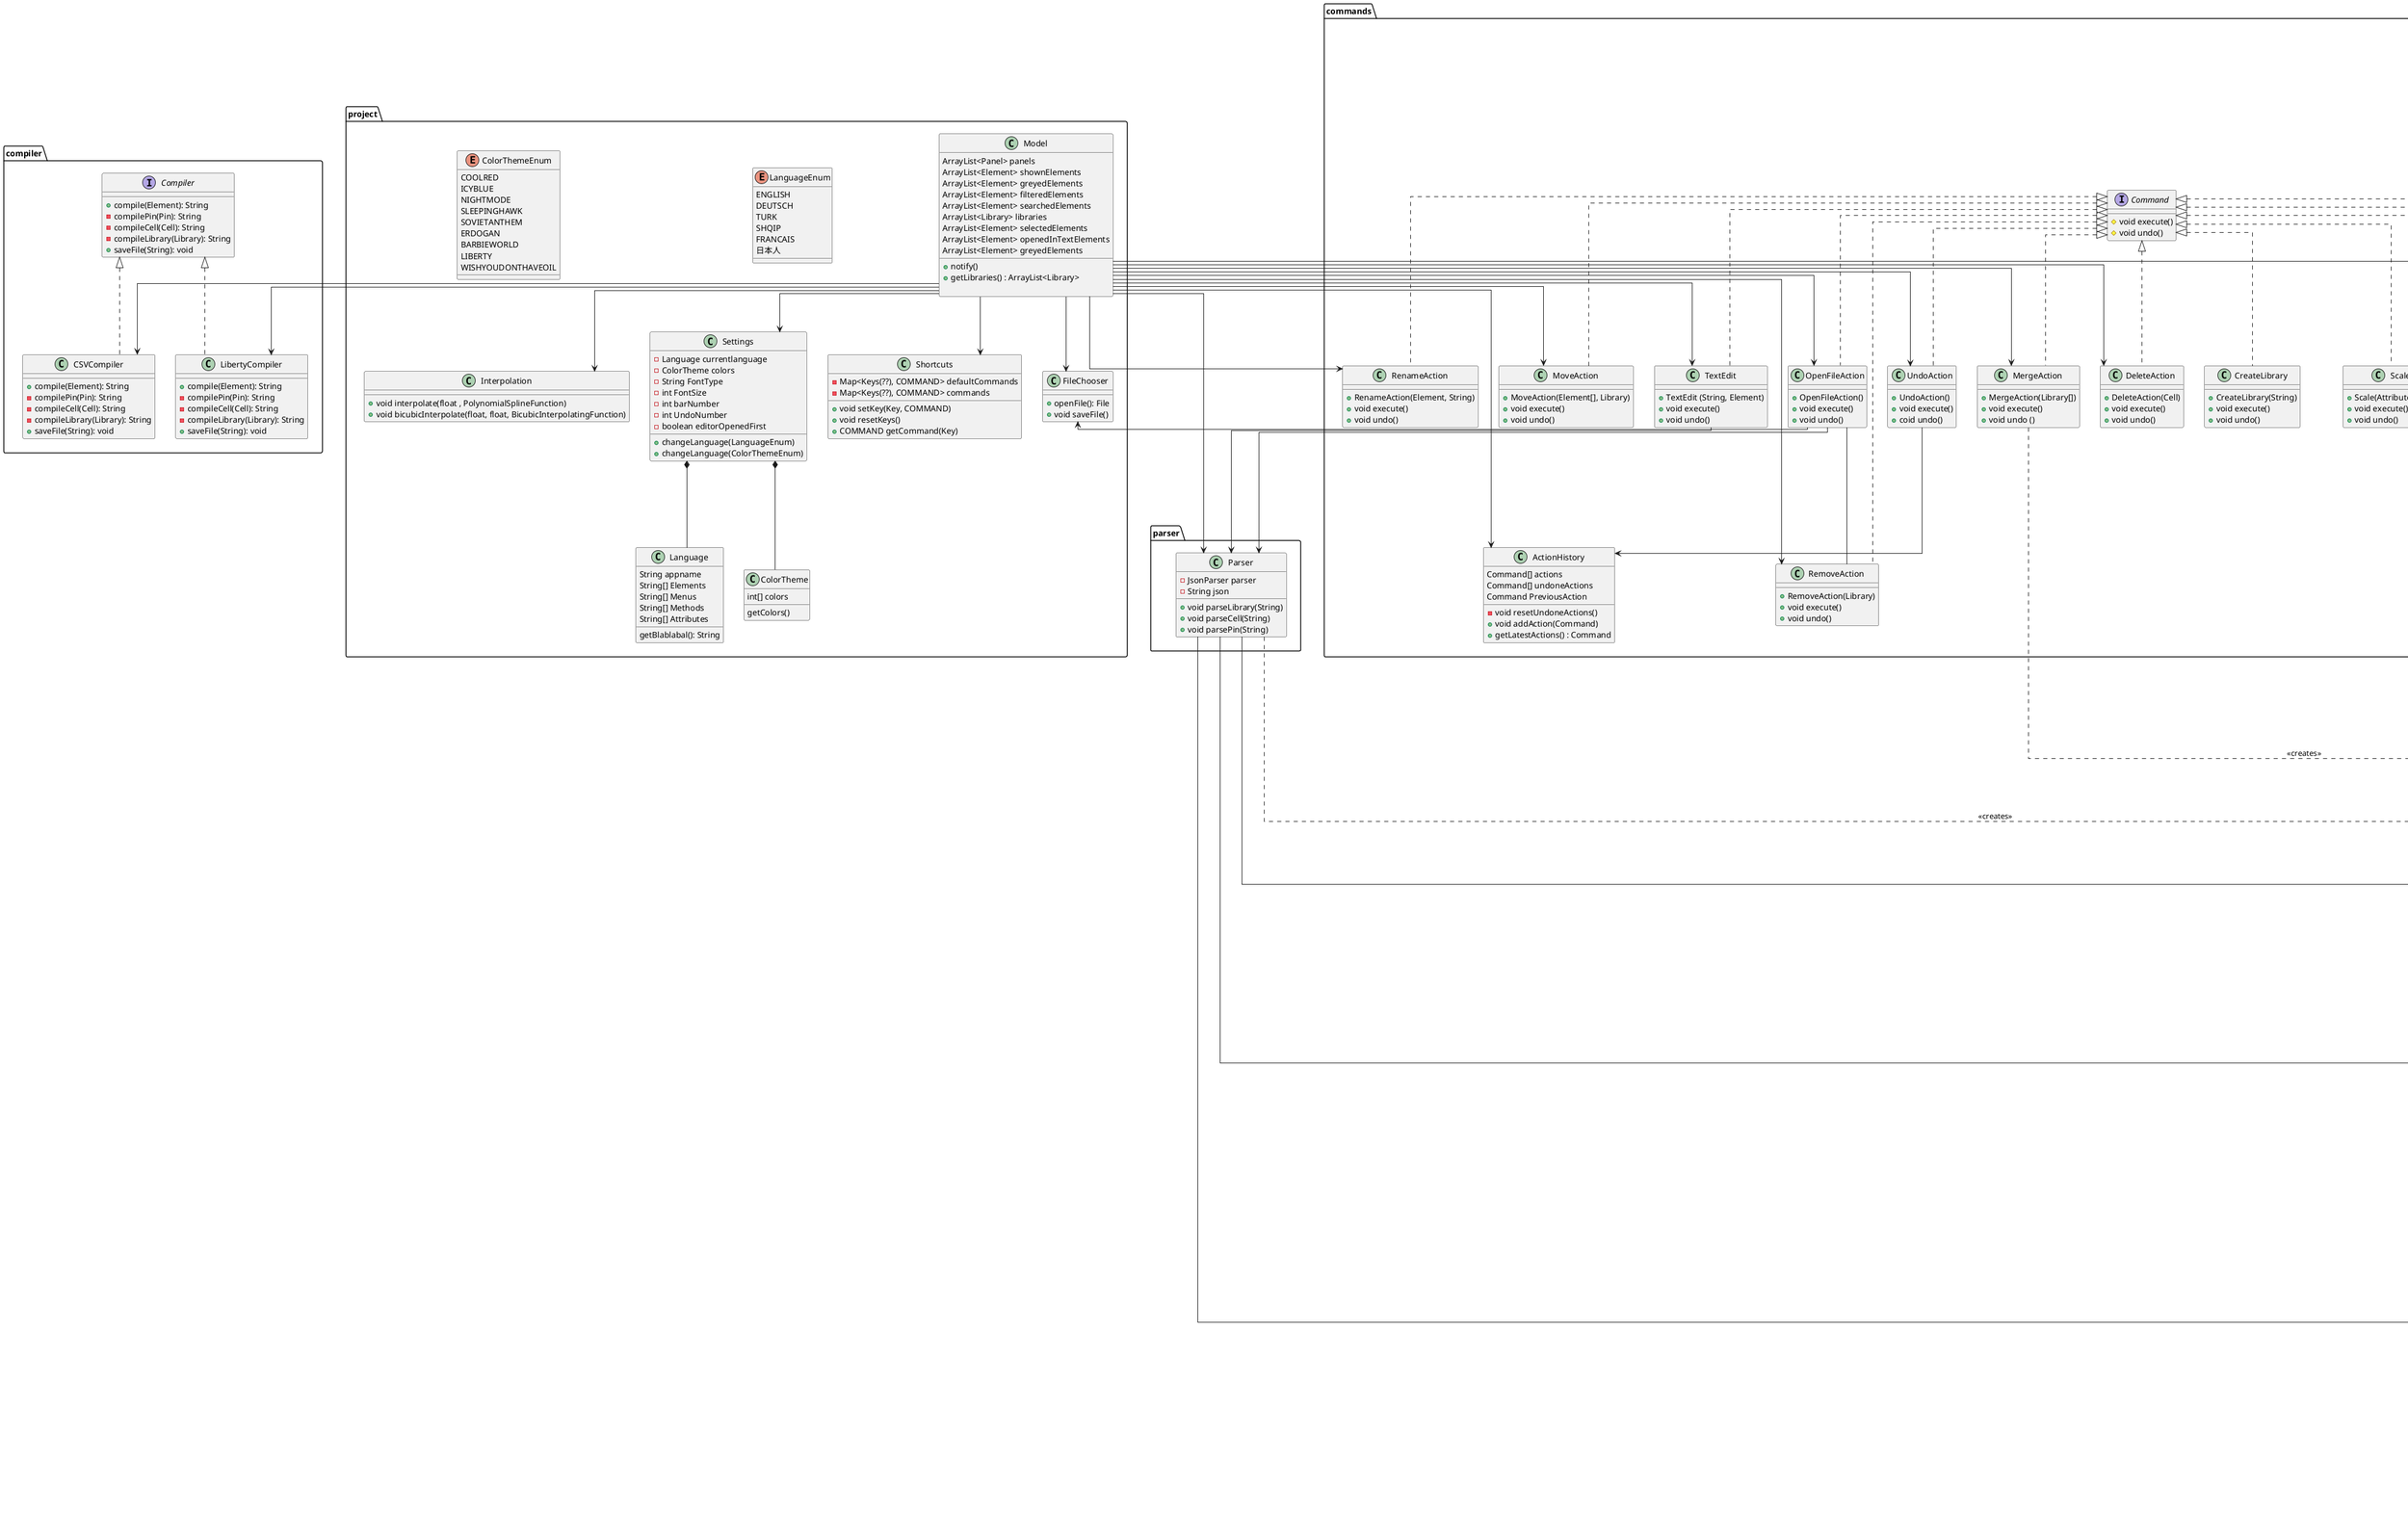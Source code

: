 @startuml Hallo
skinparam linetype ortho
!startsub DIAGRAM

/' package panelData{
        enum Mode{
            MAX
            MIN
            AVG
        }
        enum ElementType {
            LIBRARY
            CELL
            INPIN
            OUTPIN
        }
        enum AttributeType{
            OUTPOWER
            INPOWER
            DEFLEAKAGE
            LEAKAGE
            TIMING
            AREA
            CAPACITANCE
        }
        abstract class Panel{
            ElementType elementType
            String panelName
        }
        class TextEditor extends Panel{
            - Element element
            - String Content
            - String greyedBeforeContent
            - String greyedAfterContent
            __
            + search(String) : int
            + switchToElementView()
            + updateData()
        }
        interface GraphicImp{
            AttributeType attribute
            PowerGroup powgroup
            TimingGroup timgroup
            TimingType timtype
            TimingSense timsense
            Mode mode
            __
            {abstract} getData()
        }
        interface CompareView{
            __
            {abstract} void selectElement(Element)
            {abstract} void deselectElement(Element)
        }
        class CompareLibraryView extends Panel implements GraphicImp, CompareView{
            Element[] openedLibraries
            Library[] selectedLibraries
            __
            + void getData()
            + void selectElement(Element)
            + void deselectElement(Element)
        }
        class CompareCellPinView extends Panel implements GraphicImp, CompareView{
            Cell[] openedCells
            Element[] selectedElements
            __
            + void getData()
            + void selectElement(Element)
            + void deselectElement(Element)
        }
        class ElementView extends Panel implements GraphicImp{
            Element element
            __
            + void switchToTextEditor()
            + getData()
        }
    }'/
package element{
    class Stat {
        -float min 
        -float max
        -float avg
        -float median
    }
    package attribute {
        abstract class Attribute{ 
            __
            # void calculate()
            + void scale(int)
        }
        enum TimingSense {
        POSITIVE
        NEGATIVE
        NON
        }
        enum TimingType {
        COMBINATIONAL
        COMBRISE
        COMBFALL
        TSDISABLE
        TSENABLE
        TSDISABLERISE
        TSDISABLEFALL
        TSENABLERISE
        TSENABLEFALL
        }
        enum TimingGroup {
        CELLRISE
        CELLFALL
        FALLTRANSITION
        RISETRANSITION
        }
        enum PowerGroup {
        RISEPOWER
        FALLPOWER
        POWER
        }
        class Timing implements Attribute {
            -TimingSense timsense
            -TimingType timtype
            -TimingGroup timgroup
            -float[][] values
            -InputPin relatedPin
            -Stat stats
            __
            + void calculate()
        }
        class InputPower implements Attribute {
            -PowerGroup powgroup
            -float[] values
            -Stat stats
            __
            + void calculate()
        }
        class OutputPower implements Attribute {
            -PowerGroup powgroup 
            -float[][] values
            -InputPin relatedPin
            -Stat stats
            __
            + void calculate()
        }
        class Leakage implements Attribute {
            float[] values
            -Stat stats
            __
            + void calculate()
        }
    }
    abstract class Element{
        - String name
        __
        + {abstract} void calculate()
        + getName() : String
        + {static} compare(Element, Element) : int
    }
    
    class Library{
        - List<TimingSense> availableTimSen
        - List<TimingGroup> availableTimGr
        - List<TimingType> availableTimType
        - List<PowerGroup> availableOutputPower
        - List<PowerGroup> availableInputPower
        - float[] index1
        - float[] index2
        - String path
        - String[] fileData
        - Cell[] cells
        - float averageDefaultLeakage
        - Map<Sense<Group<Type, Stat>>> timingStat
        - Map<Group, Stat> inPowerStat
        - Map<Group, Stat> outPowerStat
        __
        + void calculateLeakage()
        + void calculateInPow()
        + void calculateOutPow()
        + void calculateTiming()
        + getPath() : String
        + void setPath(String)
    }
    class Cell{
        - List<TimingSense> availableTimSen
        - List<TimingGroup> availableTimGr
        - List<TimingType> availableTimType
        - List<PowerGroup> availableOutputPower
        - List<PowerGroup> availableInputPower
        - Library parentLibrary
        - InputPin[] inPins
        - OutputPin[] outPins
        - Leakage[] leakages
        - Map<Sense<Group<Type, Stat>>> timingStat
        - Map<Group, Stat> inPowerStat
        - Map<Group, Stat> outPowerStat
        __
        + void calculateLeakage()
        + void calculateInPow()
        + void calculateOutPow()
        + void calculateTiming()
        + getName() : String
        + void setName(String)
        
    }
    abstract class Pin{
        - Cell parentCell
        - float capacitance
        - List<PowerGroup> availablePower
        __
        + getName() : String
        + void setName(String)
        
    }
    class InputPin{
        - InputPower[] inputPowers
        __
        + void calculatePower()
    }
    class OutputPin{
        - List<TimingSense> availableTimSen
        - List<TimingGroup> availableTimGr
        - List<TimingType> availableTimType
        - OutputPower[] outputPowers
        - Timing[] timings
        __
        + void calculatePower()
        + void calculateTiming()
    }
}


package exceptions{
    interface Exception
    class InvalidComparisonException
    class InvalidFileFormatException
    class ExceedingFileSizeException
    class TooManySelectedException
    class TooManyPanelsOpenedException
    class SearchedStringNotFoundException
    class InvalidNameException
}
package commands{
    interface Command{
        __
        # void execute()
        # void undo()
    }
    class ActionHistory{
        Command[] actions
        Command[] undoneActions
        Command PreviousAction
        __
        - void resetUndoneActions()
        + void addAction(Command)
        + getLatestActions() : Command
    }
    class CreateLibrary implements Command{
        __
        + CreateLibrary(String)
        + void execute()
        + void undo()
    }
    class Scale implements Command{
        __
        + Scale(Attribute, float)
        + void execute()
        + void undo()
    }
    class ElementSearchAction implements Command{
        __
        + SearchAction(String, Element[])
        + execute() {Element[]???}
        + undo()
    }
    class EditorSearchAction implements Command{
        __
        + SearchAction(String, String)
        + execute() 
        + undo()
    }
    class FilterAction implements Command{
        Filter[] filters
        __
        + FilterAction(Element[], Filter[])
        + execute() {Element[]?}
        + undo()
    }
    class TextEdit implements Command{
        __
        + TextEdit (String, Element)
        + void execute()
        + void undo()
    }
    class UndoAction implements Command{
        __
        + UndoAction()
        + void execute()
        + coid undo()
    }
    class MergeAction implements Command{
        __
        + MergeAction(Library[])
        + void execute()
        + void undo ()
    }
    class DeleteAction implements Command{
        __
        + DeleteAction(Cell)
        + void execute()
        + void undo()
    }
    class RemoveAction implements Command{
        __
        + RemoveAction(Library)
        + void execute()
        + void undo()
    }
    class MoveAction implements Command{
        __
        + MoveAction(Element[], Library)
        + void execute()
        + void undo()
    }
    class RenameAction implements Command{
        __
        + RenameAction(Element, String)
        + void execute()
        + void undo()
    }
    enum Operation{
        LESS
        EQUAL
        BIGGER
    }
    class Filter{
        Attribute attribute
        Mode mode
        float value
        Operation operation
        __
        + Element[] filter(Element[])
    }
    
    class OpenFileAction implements Command {
        __
        + OpenFileAction()
        + void execute()
        + void undo()
    }
    OpenFileAction -- RemoveAction
    /'class SelectStatAction implements Command{
        __
        + SelectStatAction(String)
        + void execute()
        + void undo()
    }
    class SelectDropdownAction implements Command {
        + SelectDropdownAction(String)
        + void execute()
        + void undo()
    }
    class SelectCompareAction implements Command {
        + SelectCompareAction(Element)
        + void execute()
        + void undo()
    }
    '/
}


package parser{ 
    class Parser {
    - JsonParser parser
    - String json
    __
    + void parseLibrary(String)
    + void parseCell(String)
    + void parsePin(String)
    }
}
package compiler {
    interface Compiler{
    + compile(Element): String
    - compilePin(Pin): String
    - compileCell(Cell): String
    - compileLibrary(Library): String
    + saveFile(String): void
    }
    class CSVCompiler implements Compiler{
    __
    + compile(Element): String
    - compilePin(Pin): String
    - compileCell(Cell): String
    - compileLibrary(Library): String
    + saveFile(String): void
    }
    class LibertyCompiler implements Compiler{
    + compile(Element): String
    - compilePin(Pin): String
    - compileCell(Cell): String
    - compileLibrary(Library): String
    + saveFile(String): void
    }
}

package project {
    class Model {
    ArrayList<Panel> panels
    ArrayList<Element> shownElements
    ArrayList<Element> greyedElements
    ArrayList<Element> filteredElements
    ArrayList<Element> searchedElements
    ArrayList<Library> libraries
    ArrayList<Element> selectedElements
    ArrayList<Element> openedInTextElements
    ArrayList<Element> greyedElements
    __
    + notify()
    + getLibraries() : ArrayList<Library>

    }
    class FileChooser{
    + openFile(): File
    + void saveFile()
    }
    class Interpolation{
        __
        + void interpolate(float , PolynomialSplineFunction)
        + void bicubicInterpolate(float, float, BicubicInterpolatingFunction)
    }
enum LanguageEnum{
        ENGLISH
        DEUTSCH
        TURK
        SHQIP
        FRANCAIS
        日本人
    }
    enum ColorThemeEnum{
        COOLRED
        ICYBLUE
        NIGHTMODE
        SLEEPINGHAWK
        SOVIETANTHEM
        ERDOGAN
        BARBIEWORLD
        LIBERTY
        WISHYOUDONTHAVEOIL
    }
    class Settings{
        - Language currentlanguage
        - ColorTheme colors
        - String FontType
        - int FontSize
        - int barNumber
        - int UndoNumber
        - boolean editorOpenedFirst
        __
        + changeLanguage(LanguageEnum)
        + changeLanguage(ColorThemeEnum)
    }
    class ColorTheme{
        int[] colors
        __
        getColors()
    }
    class Language{
        String appname
        String[] Elements
        String[] Menus
        String[] Methods
        String[] Attributes
        __
        getBlablabal(): String
    }
    Settings *-- ColorTheme
    Settings *-- Language
    class Shortcuts{
    - Map<Keys(??), COMMAND> defaultCommands
    - Map<Keys(??), COMMAND> commands
    __
    + void setKey(Key, COMMAND)
    + void resetKeys()
    + COMMAND getCommand(Key)
    }
}
Model --> Interpolation
Model --> Settings
Model --> Shortcuts
Model --> FileChooser
Model --> Parser
MergeAction ..> Library :  <<creates>> 
Parser ..> Library: <<creates>>
Model --> MergeAction
Model --> FilterAction
Model --> UndoAction
Model --> RenameAction
Model --> DeleteAction
Model --> TextEdit
Model --> MoveAction
Model --> RemoveAction
Model --> LibertyCompiler
Model --> CSVCompiler
Model --> ActionHistory
Model --> OpenFileAction
TextEdit --> Parser
Parser --> Library
Parser --> Cell
Parser --> Pin
/'SelectDropdownAction --> Attribute
SelectStatAction --> Attribute '/
OpenFileAction --> FileChooser
OpenFileAction --> Parser
UndoAction --> ActionHistory
Filter --* FilterAction
Element <|-- Library
Element <|-- Cell
Element <|-- Pin
Pin <|-- InputPin
Pin <|-- OutputPin
Operation -- Filter
TimingSense -- Timing
TimingType -- Timing
TimingGroup -- Timing
PowerGroup -- OutputPower
PowerGroup -- InputPower
Library *-- Cell
Cell *-- Pin
Exception --> InvalidComparisonException 
Exception --> InvalidFileFormatException
Exception --> ExceedingFileSizeException
Exception --> TooManyPanelsOpenedException
Exception --> TooManySelectedException
Exception --> InvalidNameException
Exception --> SearchedStringNotFoundException
!endsub


/' alignment1 '/
/'
Controller -[hidden]-> project
commands -[hidden]> project
project -[hidden]> exceptions
parser -[hidden]> element
commands -[hidden]-> compiler
PowerGroup -[hidden]> Attribute
commands -[hidden]> compiler
'/


/' alignment2 '/
/'
Controller -[hidden]> project
project -[hidden]> compiler
compiler -[hidden]-> parser
parser -[hidden]> element
project-[hidden]> commands
'/


/' alignment3 '/

Controller -[hidden]-> model
project -[hidden]> compiler
compiler -[hidden]-> parser
parser -[hidden]> element
project-[hidden]> commands
@enduml
